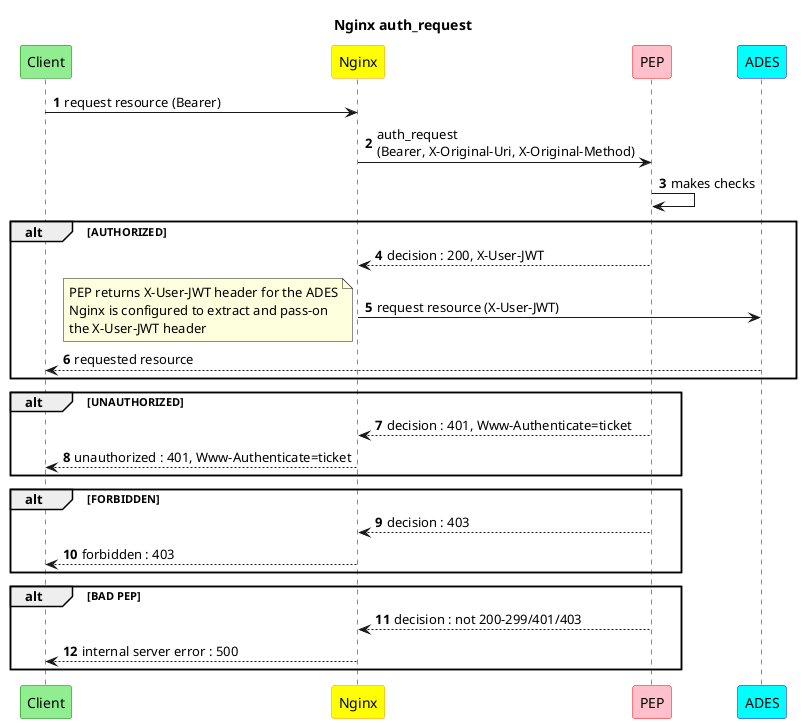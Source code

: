 @startuml
title Nginx auth_request

hide stereotype

skinparam participant<<client>> {
  BackgroundColor LightGreen
  BorderColor Green
}
skinparam participant<<nginx>> {
  BackgroundColor Yellow
  BorderColor DarkOrange
}
skinparam participant<<pep>> {
  BackgroundColor Pink
  BorderColor Red
}
skinparam participant<<ades>> {
  BackgroundColor Cyan
  BorderColor Blue
}

participant "Client" as client<<client>> order 10
participant "Nginx" as nginx<<nginx>> order 20
participant "PEP" as pep<<pep>> order 30
participant "ADES" as ades<<ades>> order 40

autonumber
client -> nginx : request resource (Bearer)
nginx -> pep : auth_request\n(Bearer, X-Original-Uri, X-Original-Method)
pep -> pep : makes checks

alt AUTHORIZED
  nginx <-- pep : decision : 200, X-User-JWT
  nginx -> ades : request resource (X-User-JWT)
  note left: PEP returns X-User-JWT header for the ADES\nNginx is configured to extract and pass-on\nthe X-User-JWT header
  client <-- ades : requested resource
end

alt UNAUTHORIZED
  nginx <-- pep : decision : 401, Www-Authenticate=ticket
  client <-- nginx : unauthorized : 401, Www-Authenticate=ticket
end

alt FORBIDDEN
  nginx <-- pep : decision : 403
  client <-- nginx : forbidden : 403
end

alt BAD PEP
  nginx <-- pep : decision : not 200-299/401/403
  client <-- nginx : internal server error : 500
end

@enduml